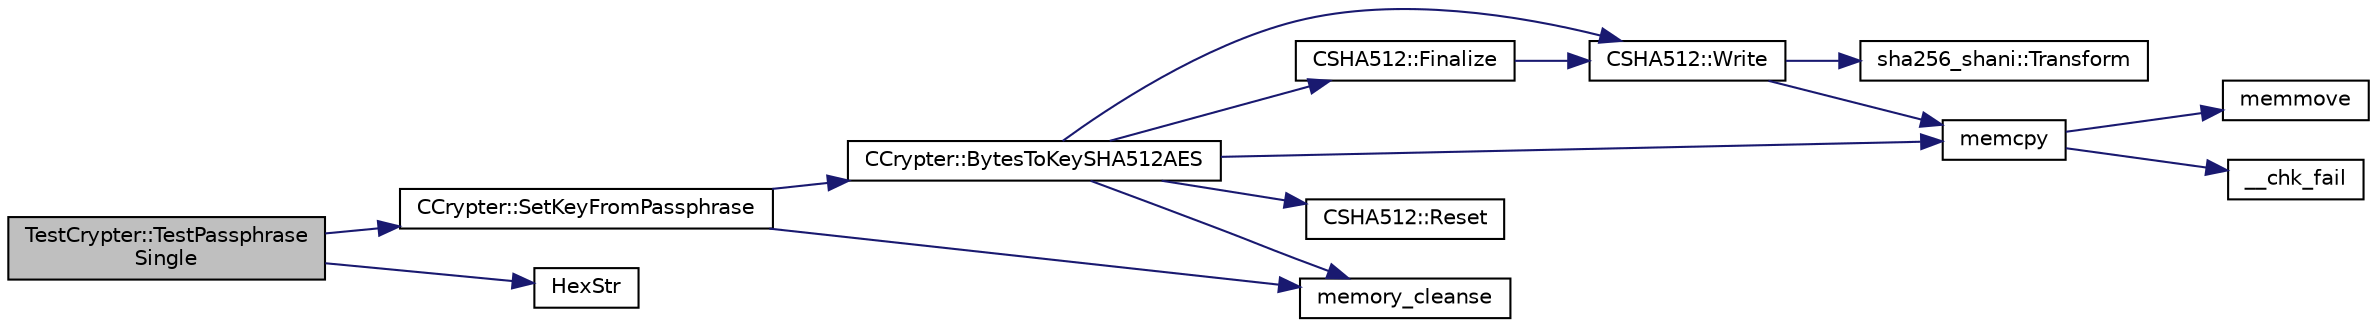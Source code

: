 digraph "TestCrypter::TestPassphraseSingle"
{
  edge [fontname="Helvetica",fontsize="10",labelfontname="Helvetica",labelfontsize="10"];
  node [fontname="Helvetica",fontsize="10",shape=record];
  rankdir="LR";
  Node1 [label="TestCrypter::TestPassphrase\lSingle",height=0.2,width=0.4,color="black", fillcolor="grey75", style="filled", fontcolor="black"];
  Node1 -> Node2 [color="midnightblue",fontsize="10",style="solid",fontname="Helvetica"];
  Node2 [label="CCrypter::SetKeyFromPassphrase",height=0.2,width=0.4,color="black", fillcolor="white", style="filled",URL="$class_c_crypter.html#a5368279e4a1549d3c1d15d8aa2179708"];
  Node2 -> Node3 [color="midnightblue",fontsize="10",style="solid",fontname="Helvetica"];
  Node3 [label="CCrypter::BytesToKeySHA512AES",height=0.2,width=0.4,color="black", fillcolor="white", style="filled",URL="$class_c_crypter.html#ac9530a24b922d8ba542f5d1f6748e810"];
  Node3 -> Node4 [color="midnightblue",fontsize="10",style="solid",fontname="Helvetica"];
  Node4 [label="CSHA512::Write",height=0.2,width=0.4,color="black", fillcolor="white", style="filled",URL="$class_c_s_h_a512.html#aefd8260a2c205f11d44670ae68f1aff0"];
  Node4 -> Node5 [color="midnightblue",fontsize="10",style="solid",fontname="Helvetica"];
  Node5 [label="memcpy",height=0.2,width=0.4,color="black", fillcolor="white", style="filled",URL="$glibc__compat_8cpp.html#a0f46826ab0466591e136db24394923cf"];
  Node5 -> Node6 [color="midnightblue",fontsize="10",style="solid",fontname="Helvetica"];
  Node6 [label="memmove",height=0.2,width=0.4,color="black", fillcolor="white", style="filled",URL="$glibc__compat_8cpp.html#a9778d49e9029dd75bc53ecbbf9f5e9a1"];
  Node5 -> Node7 [color="midnightblue",fontsize="10",style="solid",fontname="Helvetica"];
  Node7 [label="__chk_fail",height=0.2,width=0.4,color="black", fillcolor="white", style="filled",URL="$glibc__compat_8cpp.html#a424ac71631da5ada2976630ff67051d1"];
  Node4 -> Node8 [color="midnightblue",fontsize="10",style="solid",fontname="Helvetica"];
  Node8 [label="sha256_shani::Transform",height=0.2,width=0.4,color="black", fillcolor="white", style="filled",URL="$namespacesha256__shani.html#a97d2e267c87add9a1172d948e05ba471"];
  Node3 -> Node9 [color="midnightblue",fontsize="10",style="solid",fontname="Helvetica"];
  Node9 [label="CSHA512::Finalize",height=0.2,width=0.4,color="black", fillcolor="white", style="filled",URL="$class_c_s_h_a512.html#aef4627aae19eeeb54bf02ea7b222b688"];
  Node9 -> Node4 [color="midnightblue",fontsize="10",style="solid",fontname="Helvetica"];
  Node3 -> Node10 [color="midnightblue",fontsize="10",style="solid",fontname="Helvetica"];
  Node10 [label="CSHA512::Reset",height=0.2,width=0.4,color="black", fillcolor="white", style="filled",URL="$class_c_s_h_a512.html#a6c469e0a6d1988cb255acf15afc66c2e"];
  Node3 -> Node5 [color="midnightblue",fontsize="10",style="solid",fontname="Helvetica"];
  Node3 -> Node11 [color="midnightblue",fontsize="10",style="solid",fontname="Helvetica"];
  Node11 [label="memory_cleanse",height=0.2,width=0.4,color="black", fillcolor="white", style="filled",URL="$cleanse_8cpp.html#a5a4afb85dd16ecc1f6019c782db78663"];
  Node2 -> Node11 [color="midnightblue",fontsize="10",style="solid",fontname="Helvetica"];
  Node1 -> Node12 [color="midnightblue",fontsize="10",style="solid",fontname="Helvetica"];
  Node12 [label="HexStr",height=0.2,width=0.4,color="black", fillcolor="white", style="filled",URL="$strencodings_8h.html#af003e10d5d34c3271ca57ec79059a5ae"];
}
